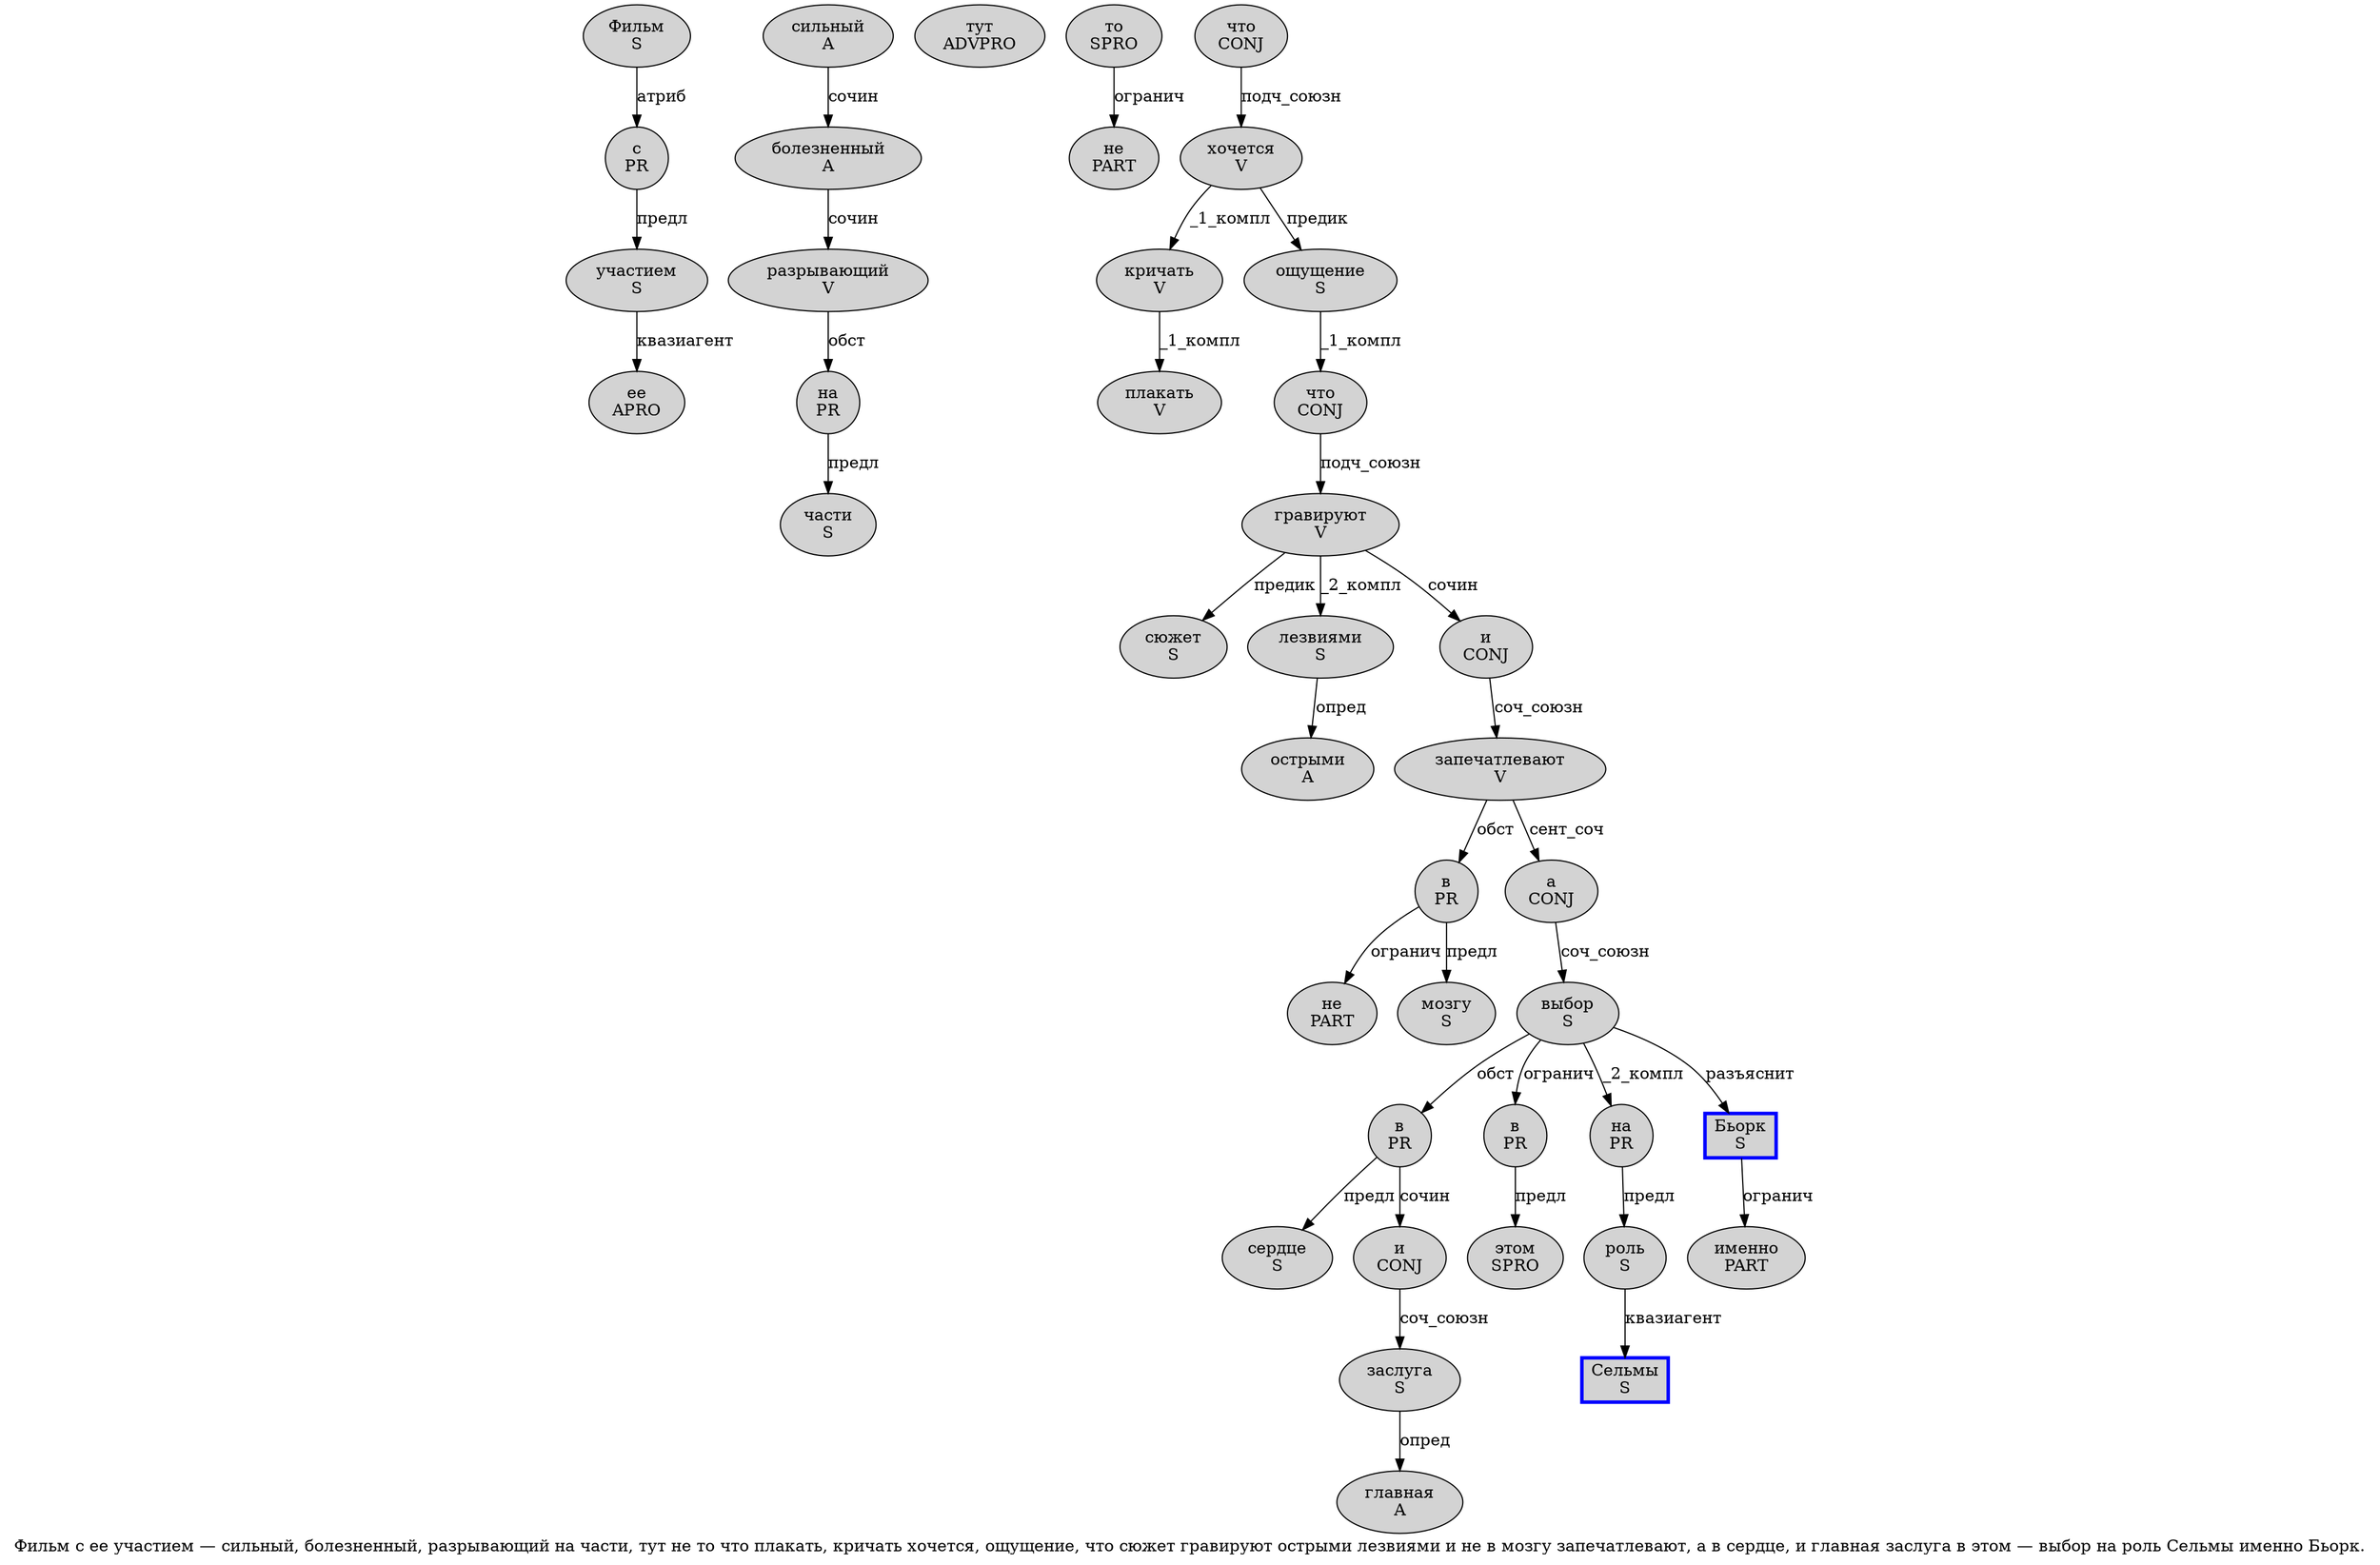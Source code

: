 digraph SENTENCE_821 {
	graph [label="Фильм с ее участием — сильный, болезненный, разрывающий на части, тут не то что плакать, кричать хочется, ощущение, что сюжет гравируют острыми лезвиями и не в мозгу запечатлевают, а в сердце, и главная заслуга в этом — выбор на роль Сельмы именно Бьорк."]
	node [style=filled]
		0 [label="Фильм
S" color="" fillcolor=lightgray penwidth=1 shape=ellipse]
		1 [label="с
PR" color="" fillcolor=lightgray penwidth=1 shape=ellipse]
		2 [label="ее
APRO" color="" fillcolor=lightgray penwidth=1 shape=ellipse]
		3 [label="участием
S" color="" fillcolor=lightgray penwidth=1 shape=ellipse]
		5 [label="сильный
A" color="" fillcolor=lightgray penwidth=1 shape=ellipse]
		7 [label="болезненный
A" color="" fillcolor=lightgray penwidth=1 shape=ellipse]
		9 [label="разрывающий
V" color="" fillcolor=lightgray penwidth=1 shape=ellipse]
		10 [label="на
PR" color="" fillcolor=lightgray penwidth=1 shape=ellipse]
		11 [label="части
S" color="" fillcolor=lightgray penwidth=1 shape=ellipse]
		13 [label="тут
ADVPRO" color="" fillcolor=lightgray penwidth=1 shape=ellipse]
		14 [label="не
PART" color="" fillcolor=lightgray penwidth=1 shape=ellipse]
		15 [label="то
SPRO" color="" fillcolor=lightgray penwidth=1 shape=ellipse]
		16 [label="что
CONJ" color="" fillcolor=lightgray penwidth=1 shape=ellipse]
		17 [label="плакать
V" color="" fillcolor=lightgray penwidth=1 shape=ellipse]
		19 [label="кричать
V" color="" fillcolor=lightgray penwidth=1 shape=ellipse]
		20 [label="хочется
V" color="" fillcolor=lightgray penwidth=1 shape=ellipse]
		22 [label="ощущение
S" color="" fillcolor=lightgray penwidth=1 shape=ellipse]
		24 [label="что
CONJ" color="" fillcolor=lightgray penwidth=1 shape=ellipse]
		25 [label="сюжет
S" color="" fillcolor=lightgray penwidth=1 shape=ellipse]
		26 [label="гравируют
V" color="" fillcolor=lightgray penwidth=1 shape=ellipse]
		27 [label="острыми
A" color="" fillcolor=lightgray penwidth=1 shape=ellipse]
		28 [label="лезвиями
S" color="" fillcolor=lightgray penwidth=1 shape=ellipse]
		29 [label="и
CONJ" color="" fillcolor=lightgray penwidth=1 shape=ellipse]
		30 [label="не
PART" color="" fillcolor=lightgray penwidth=1 shape=ellipse]
		31 [label="в
PR" color="" fillcolor=lightgray penwidth=1 shape=ellipse]
		32 [label="мозгу
S" color="" fillcolor=lightgray penwidth=1 shape=ellipse]
		33 [label="запечатлевают
V" color="" fillcolor=lightgray penwidth=1 shape=ellipse]
		35 [label="а
CONJ" color="" fillcolor=lightgray penwidth=1 shape=ellipse]
		36 [label="в
PR" color="" fillcolor=lightgray penwidth=1 shape=ellipse]
		37 [label="сердце
S" color="" fillcolor=lightgray penwidth=1 shape=ellipse]
		39 [label="и
CONJ" color="" fillcolor=lightgray penwidth=1 shape=ellipse]
		40 [label="главная
A" color="" fillcolor=lightgray penwidth=1 shape=ellipse]
		41 [label="заслуга
S" color="" fillcolor=lightgray penwidth=1 shape=ellipse]
		42 [label="в
PR" color="" fillcolor=lightgray penwidth=1 shape=ellipse]
		43 [label="этом
SPRO" color="" fillcolor=lightgray penwidth=1 shape=ellipse]
		45 [label="выбор
S" color="" fillcolor=lightgray penwidth=1 shape=ellipse]
		46 [label="на
PR" color="" fillcolor=lightgray penwidth=1 shape=ellipse]
		47 [label="роль
S" color="" fillcolor=lightgray penwidth=1 shape=ellipse]
		48 [label="Сельмы
S" color=blue fillcolor=lightgray penwidth=3 shape=box]
		49 [label="именно
PART" color="" fillcolor=lightgray penwidth=1 shape=ellipse]
		50 [label="Бьорк
S" color=blue fillcolor=lightgray penwidth=3 shape=box]
			29 -> 33 [label="соч_союзн"]
			3 -> 2 [label="квазиагент"]
			7 -> 9 [label="сочин"]
			19 -> 17 [label="_1_компл"]
			28 -> 27 [label="опред"]
			45 -> 36 [label="обст"]
			45 -> 42 [label="огранич"]
			45 -> 46 [label="_2_компл"]
			45 -> 50 [label="разъяснит"]
			39 -> 41 [label="соч_союзн"]
			33 -> 31 [label="обст"]
			33 -> 35 [label="сент_соч"]
			26 -> 25 [label="предик"]
			26 -> 28 [label="_2_компл"]
			26 -> 29 [label="сочин"]
			9 -> 10 [label="обст"]
			1 -> 3 [label="предл"]
			22 -> 24 [label="_1_компл"]
			24 -> 26 [label="подч_союзн"]
			35 -> 45 [label="соч_союзн"]
			0 -> 1 [label="атриб"]
			36 -> 37 [label="предл"]
			36 -> 39 [label="сочин"]
			47 -> 48 [label="квазиагент"]
			5 -> 7 [label="сочин"]
			50 -> 49 [label="огранич"]
			15 -> 14 [label="огранич"]
			41 -> 40 [label="опред"]
			16 -> 20 [label="подч_союзн"]
			10 -> 11 [label="предл"]
			31 -> 30 [label="огранич"]
			31 -> 32 [label="предл"]
			20 -> 19 [label="_1_компл"]
			20 -> 22 [label="предик"]
			42 -> 43 [label="предл"]
			46 -> 47 [label="предл"]
}